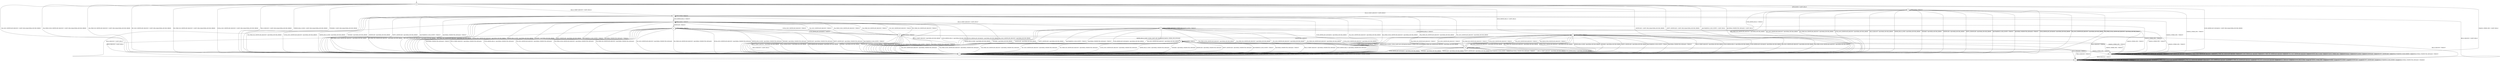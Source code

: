 digraph g {

	s0 [shape="circle" label="s0"];
	s1 [shape="circle" label="s1"];
	s2 [shape="circle" label="s2"];
	s3 [shape="circle" label="s3"];
	s4 [shape="circle" label="s4"];
	s5 [shape="circle" label="s5"];
	s6 [shape="circle" label="s6"];
	s7 [shape="circle" label="s7"];
	s8 [shape="circle" label="s8"];
	s9 [shape="circle" label="s9"];
	s10 [shape="circle" label="s10"];
	s11 [shape="circle" label="s11"];
	s12 [shape="circle" label="s12"];
	s0 -> s7 [label="HELLO_VERIFY_REQUEST / CLIENT_HELLO+"];
	s0 -> s2 [label="ECDH_SERVER_HELLO / CLIENT_HELLO"];
	s0 -> s1 [label="ECDH_SERVER_KEY_EXCHANGE / CLIENT_HELLO|Alert(FATAL,DECODE_ERROR)"];
	s0 -> s1 [label="RSA_SIGN_CERTIFICATE_REQUEST / CLIENT_HELLO|Alert(FATAL,DECODE_ERROR)"];
	s0 -> s1 [label="RSA_FIXED_ECDH_CERTIFICATE_REQUEST / CLIENT_HELLO|Alert(FATAL,DECODE_ERROR)"];
	s0 -> s1 [label="RSA_FIXED_DH_CERTIFICATE_REQUEST / CLIENT_HELLO|Alert(FATAL,DECODE_ERROR)"];
	s0 -> s1 [label="DSS_SIGN_CERTIFICATE_REQUEST / CLIENT_HELLO|Alert(FATAL,DECODE_ERROR)"];
	s0 -> s1 [label="DSS_FIXED_DH_CERTIFICATE_REQUEST / CLIENT_HELLO|Alert(FATAL,DECODE_ERROR)"];
	s0 -> s1 [label="ECDSA_SIGN_CERTIFICATE_REQUEST / CLIENT_HELLO|Alert(FATAL,DECODE_ERROR)"];
	s0 -> s1 [label="HELLO_REQUEST / CLIENT_HELLO|Alert(FATAL,DECODE_ERROR)"];
	s0 -> s1 [label="SERVER_HELLO_DONE / CLIENT_HELLO|Alert(FATAL,DECODE_ERROR)"];
	s0 -> s3 [label="CHANGE_CIPHER_SPEC / CLIENT_HELLO"];
	s0 -> s1 [label="FINISHED / CLIENT_HELLO|Alert(FATAL,DECODE_ERROR)"];
	s0 -> s4 [label="APPLICATION / CLIENT_HELLO"];
	s0 -> s1 [label="CERTIFICATE / CLIENT_HELLO|Alert(FATAL,DECODE_ERROR)"];
	s0 -> s1 [label="EMPTY_CERTIFICATE / CLIENT_HELLO|Alert(FATAL,DECODE_ERROR)"];
	s0 -> s1 [label="Alert(WARNING,CLOSE_NOTIFY) / CLIENT_HELLO"];
	s0 -> s1 [label="Alert(FATAL,UNEXPECTED_MESSAGE) / CLIENT_HELLO"];
	s1 -> s1 [label="HELLO_VERIFY_REQUEST / SOCKET_CLOSED"];
	s1 -> s1 [label="ECDH_SERVER_HELLO / SOCKET_CLOSED"];
	s1 -> s1 [label="ECDH_SERVER_KEY_EXCHANGE / SOCKET_CLOSED"];
	s1 -> s1 [label="RSA_SIGN_CERTIFICATE_REQUEST / SOCKET_CLOSED"];
	s1 -> s1 [label="RSA_FIXED_ECDH_CERTIFICATE_REQUEST / SOCKET_CLOSED"];
	s1 -> s1 [label="RSA_FIXED_DH_CERTIFICATE_REQUEST / SOCKET_CLOSED"];
	s1 -> s1 [label="DSS_SIGN_CERTIFICATE_REQUEST / SOCKET_CLOSED"];
	s1 -> s1 [label="DSS_FIXED_DH_CERTIFICATE_REQUEST / SOCKET_CLOSED"];
	s1 -> s1 [label="ECDSA_SIGN_CERTIFICATE_REQUEST / SOCKET_CLOSED"];
	s1 -> s1 [label="HELLO_REQUEST / SOCKET_CLOSED"];
	s1 -> s1 [label="SERVER_HELLO_DONE / SOCKET_CLOSED"];
	s1 -> s1 [label="CHANGE_CIPHER_SPEC / SOCKET_CLOSED"];
	s1 -> s1 [label="FINISHED / SOCKET_CLOSED"];
	s1 -> s1 [label="APPLICATION / SOCKET_CLOSED"];
	s1 -> s1 [label="CERTIFICATE / SOCKET_CLOSED"];
	s1 -> s1 [label="EMPTY_CERTIFICATE / SOCKET_CLOSED"];
	s1 -> s1 [label="Alert(WARNING,CLOSE_NOTIFY) / SOCKET_CLOSED"];
	s1 -> s1 [label="Alert(FATAL,UNEXPECTED_MESSAGE) / SOCKET_CLOSED"];
	s2 -> s1 [label="HELLO_VERIFY_REQUEST / Alert(FATAL,DECODE_ERROR)"];
	s2 -> s1 [label="ECDH_SERVER_HELLO / Alert(FATAL,DECODE_ERROR)"];
	s2 -> s1 [label="ECDH_SERVER_KEY_EXCHANGE / Alert(FATAL,DECODE_ERROR)"];
	s2 -> s1 [label="RSA_SIGN_CERTIFICATE_REQUEST / Alert(FATAL,DECODE_ERROR)"];
	s2 -> s1 [label="RSA_FIXED_ECDH_CERTIFICATE_REQUEST / Alert(FATAL,DECODE_ERROR)"];
	s2 -> s1 [label="RSA_FIXED_DH_CERTIFICATE_REQUEST / Alert(FATAL,DECODE_ERROR)"];
	s2 -> s1 [label="DSS_SIGN_CERTIFICATE_REQUEST / Alert(FATAL,DECODE_ERROR)"];
	s2 -> s1 [label="DSS_FIXED_DH_CERTIFICATE_REQUEST / Alert(FATAL,DECODE_ERROR)"];
	s2 -> s1 [label="ECDSA_SIGN_CERTIFICATE_REQUEST / Alert(FATAL,DECODE_ERROR)"];
	s2 -> s5 [label="HELLO_REQUEST / TIMEOUT"];
	s2 -> s1 [label="SERVER_HELLO_DONE / Alert(FATAL,DECODE_ERROR)"];
	s2 -> s3 [label="CHANGE_CIPHER_SPEC / TIMEOUT"];
	s2 -> s1 [label="FINISHED / Alert(FATAL,DECODE_ERROR)"];
	s2 -> s2 [label="APPLICATION / TIMEOUT"];
	s2 -> s6 [label="CERTIFICATE / TIMEOUT"];
	s2 -> s1 [label="EMPTY_CERTIFICATE / Alert(FATAL,DECODE_ERROR)"];
	s2 -> s1 [label="Alert(WARNING,CLOSE_NOTIFY) / TIMEOUT"];
	s2 -> s1 [label="Alert(FATAL,UNEXPECTED_MESSAGE) / TIMEOUT"];
	s3 -> s3 [label="HELLO_VERIFY_REQUEST / TIMEOUT"];
	s3 -> s3 [label="ECDH_SERVER_HELLO / TIMEOUT"];
	s3 -> s3 [label="ECDH_SERVER_KEY_EXCHANGE / TIMEOUT"];
	s3 -> s3 [label="RSA_SIGN_CERTIFICATE_REQUEST / TIMEOUT"];
	s3 -> s3 [label="RSA_FIXED_ECDH_CERTIFICATE_REQUEST / TIMEOUT"];
	s3 -> s3 [label="RSA_FIXED_DH_CERTIFICATE_REQUEST / TIMEOUT"];
	s3 -> s3 [label="DSS_SIGN_CERTIFICATE_REQUEST / TIMEOUT"];
	s3 -> s3 [label="DSS_FIXED_DH_CERTIFICATE_REQUEST / TIMEOUT"];
	s3 -> s3 [label="ECDSA_SIGN_CERTIFICATE_REQUEST / TIMEOUT"];
	s3 -> s5 [label="HELLO_REQUEST / TIMEOUT"];
	s3 -> s3 [label="SERVER_HELLO_DONE / TIMEOUT"];
	s3 -> s3 [label="CHANGE_CIPHER_SPEC / TIMEOUT"];
	s3 -> s3 [label="FINISHED / TIMEOUT"];
	s3 -> s3 [label="APPLICATION / TIMEOUT"];
	s3 -> s3 [label="CERTIFICATE / TIMEOUT"];
	s3 -> s3 [label="EMPTY_CERTIFICATE / TIMEOUT"];
	s3 -> s3 [label="Alert(WARNING,CLOSE_NOTIFY) / TIMEOUT"];
	s3 -> s3 [label="Alert(FATAL,UNEXPECTED_MESSAGE) / TIMEOUT"];
	s4 -> s7 [label="HELLO_VERIFY_REQUEST / CLIENT_HELLO"];
	s4 -> s2 [label="ECDH_SERVER_HELLO / TIMEOUT"];
	s4 -> s1 [label="ECDH_SERVER_KEY_EXCHANGE / Alert(FATAL,DECODE_ERROR)"];
	s4 -> s1 [label="RSA_SIGN_CERTIFICATE_REQUEST / Alert(FATAL,DECODE_ERROR)"];
	s4 -> s1 [label="RSA_FIXED_ECDH_CERTIFICATE_REQUEST / Alert(FATAL,DECODE_ERROR)"];
	s4 -> s1 [label="RSA_FIXED_DH_CERTIFICATE_REQUEST / Alert(FATAL,DECODE_ERROR)"];
	s4 -> s1 [label="DSS_SIGN_CERTIFICATE_REQUEST / Alert(FATAL,DECODE_ERROR)"];
	s4 -> s1 [label="DSS_FIXED_DH_CERTIFICATE_REQUEST / Alert(FATAL,DECODE_ERROR)"];
	s4 -> s1 [label="ECDSA_SIGN_CERTIFICATE_REQUEST / Alert(FATAL,DECODE_ERROR)"];
	s4 -> s1 [label="HELLO_REQUEST / Alert(FATAL,DECODE_ERROR)"];
	s4 -> s1 [label="SERVER_HELLO_DONE / Alert(FATAL,DECODE_ERROR)"];
	s4 -> s3 [label="CHANGE_CIPHER_SPEC / TIMEOUT"];
	s4 -> s1 [label="FINISHED / Alert(FATAL,DECODE_ERROR)"];
	s4 -> s4 [label="APPLICATION / TIMEOUT"];
	s4 -> s1 [label="CERTIFICATE / Alert(FATAL,DECODE_ERROR)"];
	s4 -> s1 [label="EMPTY_CERTIFICATE / Alert(FATAL,DECODE_ERROR)"];
	s4 -> s1 [label="Alert(WARNING,CLOSE_NOTIFY) / TIMEOUT"];
	s4 -> s1 [label="Alert(FATAL,UNEXPECTED_MESSAGE) / TIMEOUT"];
	s5 -> s5 [label="HELLO_VERIFY_REQUEST / DISABLED"];
	s5 -> s5 [label="ECDH_SERVER_HELLO / DISABLED"];
	s5 -> s5 [label="ECDH_SERVER_KEY_EXCHANGE / DISABLED"];
	s5 -> s5 [label="RSA_SIGN_CERTIFICATE_REQUEST / DISABLED"];
	s5 -> s5 [label="RSA_FIXED_ECDH_CERTIFICATE_REQUEST / DISABLED"];
	s5 -> s5 [label="RSA_FIXED_DH_CERTIFICATE_REQUEST / DISABLED"];
	s5 -> s5 [label="DSS_SIGN_CERTIFICATE_REQUEST / DISABLED"];
	s5 -> s5 [label="DSS_FIXED_DH_CERTIFICATE_REQUEST / DISABLED"];
	s5 -> s5 [label="ECDSA_SIGN_CERTIFICATE_REQUEST / DISABLED"];
	s5 -> s5 [label="HELLO_REQUEST / DISABLED"];
	s5 -> s5 [label="SERVER_HELLO_DONE / DISABLED"];
	s5 -> s5 [label="CHANGE_CIPHER_SPEC / DISABLED"];
	s5 -> s5 [label="FINISHED / DISABLED"];
	s5 -> s5 [label="APPLICATION / DISABLED"];
	s5 -> s5 [label="CERTIFICATE / DISABLED"];
	s5 -> s5 [label="EMPTY_CERTIFICATE / DISABLED"];
	s5 -> s5 [label="Alert(WARNING,CLOSE_NOTIFY) / DISABLED"];
	s5 -> s5 [label="Alert(FATAL,UNEXPECTED_MESSAGE) / DISABLED"];
	s6 -> s1 [label="HELLO_VERIFY_REQUEST / Alert(FATAL,UNEXPECTED_MESSAGE)"];
	s6 -> s1 [label="ECDH_SERVER_HELLO / Alert(FATAL,UNEXPECTED_MESSAGE)"];
	s6 -> s10 [label="ECDH_SERVER_KEY_EXCHANGE / TIMEOUT"];
	s6 -> s1 [label="RSA_SIGN_CERTIFICATE_REQUEST / Alert(FATAL,UNEXPECTED_MESSAGE)"];
	s6 -> s1 [label="RSA_FIXED_ECDH_CERTIFICATE_REQUEST / Alert(FATAL,UNEXPECTED_MESSAGE)"];
	s6 -> s1 [label="RSA_FIXED_DH_CERTIFICATE_REQUEST / Alert(FATAL,UNEXPECTED_MESSAGE)"];
	s6 -> s1 [label="DSS_SIGN_CERTIFICATE_REQUEST / Alert(FATAL,UNEXPECTED_MESSAGE)"];
	s6 -> s1 [label="DSS_FIXED_DH_CERTIFICATE_REQUEST / Alert(FATAL,UNEXPECTED_MESSAGE)"];
	s6 -> s1 [label="ECDSA_SIGN_CERTIFICATE_REQUEST / Alert(FATAL,UNEXPECTED_MESSAGE)"];
	s6 -> s5 [label="HELLO_REQUEST / TIMEOUT"];
	s6 -> s1 [label="SERVER_HELLO_DONE / Alert(FATAL,UNEXPECTED_MESSAGE)"];
	s6 -> s3 [label="CHANGE_CIPHER_SPEC / TIMEOUT"];
	s6 -> s1 [label="FINISHED / Alert(FATAL,UNEXPECTED_MESSAGE)"];
	s6 -> s6 [label="APPLICATION / TIMEOUT"];
	s6 -> s1 [label="CERTIFICATE / Alert(FATAL,UNEXPECTED_MESSAGE)"];
	s6 -> s1 [label="EMPTY_CERTIFICATE / Alert(FATAL,UNEXPECTED_MESSAGE)"];
	s6 -> s1 [label="Alert(WARNING,CLOSE_NOTIFY) / TIMEOUT"];
	s6 -> s1 [label="Alert(FATAL,UNEXPECTED_MESSAGE) / TIMEOUT"];
	s7 -> s8 [label="HELLO_VERIFY_REQUEST / CLIENT_HELLO"];
	s7 -> s9 [label="ECDH_SERVER_HELLO / TIMEOUT"];
	s7 -> s1 [label="ECDH_SERVER_KEY_EXCHANGE / Alert(FATAL,DECODE_ERROR)"];
	s7 -> s1 [label="RSA_SIGN_CERTIFICATE_REQUEST / Alert(FATAL,DECODE_ERROR)"];
	s7 -> s1 [label="RSA_FIXED_ECDH_CERTIFICATE_REQUEST / Alert(FATAL,DECODE_ERROR)"];
	s7 -> s1 [label="RSA_FIXED_DH_CERTIFICATE_REQUEST / Alert(FATAL,DECODE_ERROR)"];
	s7 -> s1 [label="DSS_SIGN_CERTIFICATE_REQUEST / Alert(FATAL,DECODE_ERROR)"];
	s7 -> s1 [label="DSS_FIXED_DH_CERTIFICATE_REQUEST / Alert(FATAL,DECODE_ERROR)"];
	s7 -> s1 [label="ECDSA_SIGN_CERTIFICATE_REQUEST / Alert(FATAL,DECODE_ERROR)"];
	s7 -> s5 [label="HELLO_REQUEST / CLIENT_HELLO"];
	s7 -> s1 [label="SERVER_HELLO_DONE / Alert(FATAL,DECODE_ERROR)"];
	s7 -> s3 [label="CHANGE_CIPHER_SPEC / TIMEOUT"];
	s7 -> s1 [label="FINISHED / Alert(FATAL,DECODE_ERROR)"];
	s7 -> s7 [label="APPLICATION / TIMEOUT"];
	s7 -> s1 [label="CERTIFICATE / Alert(FATAL,DECODE_ERROR)"];
	s7 -> s1 [label="EMPTY_CERTIFICATE / Alert(FATAL,DECODE_ERROR)"];
	s7 -> s1 [label="Alert(WARNING,CLOSE_NOTIFY) / TIMEOUT"];
	s7 -> s1 [label="Alert(FATAL,UNEXPECTED_MESSAGE) / TIMEOUT"];
	s8 -> s8 [label="HELLO_VERIFY_REQUEST / CLIENT_HELLO"];
	s8 -> s2 [label="ECDH_SERVER_HELLO / TIMEOUT"];
	s8 -> s1 [label="ECDH_SERVER_KEY_EXCHANGE / Alert(FATAL,DECODE_ERROR)"];
	s8 -> s1 [label="RSA_SIGN_CERTIFICATE_REQUEST / Alert(FATAL,DECODE_ERROR)"];
	s8 -> s1 [label="RSA_FIXED_ECDH_CERTIFICATE_REQUEST / Alert(FATAL,DECODE_ERROR)"];
	s8 -> s1 [label="RSA_FIXED_DH_CERTIFICATE_REQUEST / Alert(FATAL,DECODE_ERROR)"];
	s8 -> s1 [label="DSS_SIGN_CERTIFICATE_REQUEST / Alert(FATAL,DECODE_ERROR)"];
	s8 -> s1 [label="DSS_FIXED_DH_CERTIFICATE_REQUEST / Alert(FATAL,DECODE_ERROR)"];
	s8 -> s1 [label="ECDSA_SIGN_CERTIFICATE_REQUEST / Alert(FATAL,DECODE_ERROR)"];
	s8 -> s5 [label="HELLO_REQUEST / TIMEOUT"];
	s8 -> s1 [label="SERVER_HELLO_DONE / Alert(FATAL,DECODE_ERROR)"];
	s8 -> s3 [label="CHANGE_CIPHER_SPEC / TIMEOUT"];
	s8 -> s1 [label="FINISHED / Alert(FATAL,DECODE_ERROR)"];
	s8 -> s8 [label="APPLICATION / TIMEOUT"];
	s8 -> s1 [label="CERTIFICATE / Alert(FATAL,DECODE_ERROR)"];
	s8 -> s1 [label="EMPTY_CERTIFICATE / Alert(FATAL,DECODE_ERROR)"];
	s8 -> s1 [label="Alert(WARNING,CLOSE_NOTIFY) / TIMEOUT"];
	s8 -> s1 [label="Alert(FATAL,UNEXPECTED_MESSAGE) / TIMEOUT"];
	s9 -> s1 [label="HELLO_VERIFY_REQUEST / Alert(FATAL,DECODE_ERROR)"];
	s9 -> s1 [label="ECDH_SERVER_HELLO / Alert(FATAL,DECODE_ERROR)"];
	s9 -> s1 [label="ECDH_SERVER_KEY_EXCHANGE / Alert(FATAL,DECODE_ERROR)"];
	s9 -> s1 [label="RSA_SIGN_CERTIFICATE_REQUEST / Alert(FATAL,DECODE_ERROR)"];
	s9 -> s1 [label="RSA_FIXED_ECDH_CERTIFICATE_REQUEST / Alert(FATAL,DECODE_ERROR)"];
	s9 -> s1 [label="RSA_FIXED_DH_CERTIFICATE_REQUEST / Alert(FATAL,DECODE_ERROR)"];
	s9 -> s1 [label="DSS_SIGN_CERTIFICATE_REQUEST / Alert(FATAL,DECODE_ERROR)"];
	s9 -> s1 [label="DSS_FIXED_DH_CERTIFICATE_REQUEST / Alert(FATAL,DECODE_ERROR)"];
	s9 -> s1 [label="ECDSA_SIGN_CERTIFICATE_REQUEST / Alert(FATAL,DECODE_ERROR)"];
	s9 -> s5 [label="HELLO_REQUEST / CLIENT_HELLO"];
	s9 -> s1 [label="SERVER_HELLO_DONE / Alert(FATAL,DECODE_ERROR)"];
	s9 -> s3 [label="CHANGE_CIPHER_SPEC / TIMEOUT"];
	s9 -> s1 [label="FINISHED / Alert(FATAL,DECODE_ERROR)"];
	s9 -> s9 [label="APPLICATION / TIMEOUT"];
	s9 -> s11 [label="CERTIFICATE / TIMEOUT"];
	s9 -> s1 [label="EMPTY_CERTIFICATE / Alert(FATAL,DECODE_ERROR)"];
	s9 -> s1 [label="Alert(WARNING,CLOSE_NOTIFY) / TIMEOUT"];
	s9 -> s1 [label="Alert(FATAL,UNEXPECTED_MESSAGE) / TIMEOUT"];
	s10 -> s1 [label="HELLO_VERIFY_REQUEST / Alert(FATAL,DECODE_ERROR)"];
	s10 -> s1 [label="ECDH_SERVER_HELLO / Alert(FATAL,DECODE_ERROR)"];
	s10 -> s1 [label="ECDH_SERVER_KEY_EXCHANGE / Alert(FATAL,DECODE_ERROR)"];
	s10 -> s2 [label="RSA_SIGN_CERTIFICATE_REQUEST / TIMEOUT"];
	s10 -> s2 [label="RSA_FIXED_ECDH_CERTIFICATE_REQUEST / TIMEOUT"];
	s10 -> s2 [label="RSA_FIXED_DH_CERTIFICATE_REQUEST / TIMEOUT"];
	s10 -> s2 [label="DSS_SIGN_CERTIFICATE_REQUEST / TIMEOUT"];
	s10 -> s2 [label="DSS_FIXED_DH_CERTIFICATE_REQUEST / TIMEOUT"];
	s10 -> s2 [label="ECDSA_SIGN_CERTIFICATE_REQUEST / TIMEOUT"];
	s10 -> s5 [label="HELLO_REQUEST / TIMEOUT"];
	s10 -> s6 [label="SERVER_HELLO_DONE / ECDH_CLIENT_KEY_EXCHANGE|CHANGE_CIPHER_SPEC|FINISHED"];
	s10 -> s3 [label="CHANGE_CIPHER_SPEC / TIMEOUT"];
	s10 -> s1 [label="FINISHED / Alert(FATAL,DECODE_ERROR)"];
	s10 -> s10 [label="APPLICATION / TIMEOUT"];
	s10 -> s1 [label="CERTIFICATE / Alert(FATAL,DECODE_ERROR)"];
	s10 -> s1 [label="EMPTY_CERTIFICATE / Alert(FATAL,DECODE_ERROR)"];
	s10 -> s1 [label="Alert(WARNING,CLOSE_NOTIFY) / TIMEOUT"];
	s10 -> s1 [label="Alert(FATAL,UNEXPECTED_MESSAGE) / TIMEOUT"];
	s11 -> s1 [label="HELLO_VERIFY_REQUEST / Alert(FATAL,UNEXPECTED_MESSAGE)"];
	s11 -> s1 [label="ECDH_SERVER_HELLO / Alert(FATAL,UNEXPECTED_MESSAGE)"];
	s11 -> s12 [label="ECDH_SERVER_KEY_EXCHANGE / TIMEOUT"];
	s11 -> s1 [label="RSA_SIGN_CERTIFICATE_REQUEST / Alert(FATAL,UNEXPECTED_MESSAGE)"];
	s11 -> s1 [label="RSA_FIXED_ECDH_CERTIFICATE_REQUEST / Alert(FATAL,UNEXPECTED_MESSAGE)"];
	s11 -> s1 [label="RSA_FIXED_DH_CERTIFICATE_REQUEST / Alert(FATAL,UNEXPECTED_MESSAGE)"];
	s11 -> s1 [label="DSS_SIGN_CERTIFICATE_REQUEST / Alert(FATAL,UNEXPECTED_MESSAGE)"];
	s11 -> s1 [label="DSS_FIXED_DH_CERTIFICATE_REQUEST / Alert(FATAL,UNEXPECTED_MESSAGE)"];
	s11 -> s1 [label="ECDSA_SIGN_CERTIFICATE_REQUEST / Alert(FATAL,UNEXPECTED_MESSAGE)"];
	s11 -> s5 [label="HELLO_REQUEST / CLIENT_HELLO"];
	s11 -> s1 [label="SERVER_HELLO_DONE / Alert(FATAL,UNEXPECTED_MESSAGE)"];
	s11 -> s3 [label="CHANGE_CIPHER_SPEC / TIMEOUT"];
	s11 -> s1 [label="FINISHED / Alert(FATAL,UNEXPECTED_MESSAGE)"];
	s11 -> s11 [label="APPLICATION / TIMEOUT"];
	s11 -> s1 [label="CERTIFICATE / Alert(FATAL,UNEXPECTED_MESSAGE)"];
	s11 -> s1 [label="EMPTY_CERTIFICATE / Alert(FATAL,UNEXPECTED_MESSAGE)"];
	s11 -> s1 [label="Alert(WARNING,CLOSE_NOTIFY) / TIMEOUT"];
	s11 -> s1 [label="Alert(FATAL,UNEXPECTED_MESSAGE) / TIMEOUT"];
	s12 -> s1 [label="HELLO_VERIFY_REQUEST / Alert(FATAL,DECODE_ERROR)"];
	s12 -> s1 [label="ECDH_SERVER_HELLO / Alert(FATAL,DECODE_ERROR)"];
	s12 -> s1 [label="ECDH_SERVER_KEY_EXCHANGE / Alert(FATAL,DECODE_ERROR)"];
	s12 -> s9 [label="RSA_SIGN_CERTIFICATE_REQUEST / TIMEOUT"];
	s12 -> s9 [label="RSA_FIXED_ECDH_CERTIFICATE_REQUEST / TIMEOUT"];
	s12 -> s9 [label="RSA_FIXED_DH_CERTIFICATE_REQUEST / TIMEOUT"];
	s12 -> s9 [label="DSS_SIGN_CERTIFICATE_REQUEST / TIMEOUT"];
	s12 -> s9 [label="DSS_FIXED_DH_CERTIFICATE_REQUEST / TIMEOUT"];
	s12 -> s9 [label="ECDSA_SIGN_CERTIFICATE_REQUEST / TIMEOUT"];
	s12 -> s5 [label="HELLO_REQUEST / CLIENT_HELLO"];
	s12 -> s6 [label="SERVER_HELLO_DONE / ECDH_CLIENT_KEY_EXCHANGE|CHANGE_CIPHER_SPEC|FINISHED"];
	s12 -> s3 [label="CHANGE_CIPHER_SPEC / TIMEOUT"];
	s12 -> s1 [label="FINISHED / Alert(FATAL,DECODE_ERROR)"];
	s12 -> s12 [label="APPLICATION / TIMEOUT"];
	s12 -> s1 [label="CERTIFICATE / Alert(FATAL,DECODE_ERROR)"];
	s12 -> s1 [label="EMPTY_CERTIFICATE / Alert(FATAL,DECODE_ERROR)"];
	s12 -> s1 [label="Alert(WARNING,CLOSE_NOTIFY) / TIMEOUT"];
	s12 -> s1 [label="Alert(FATAL,UNEXPECTED_MESSAGE) / TIMEOUT"];

__start0 [label="" shape="none" width="0" height="0"];
__start0 -> s0;

}
